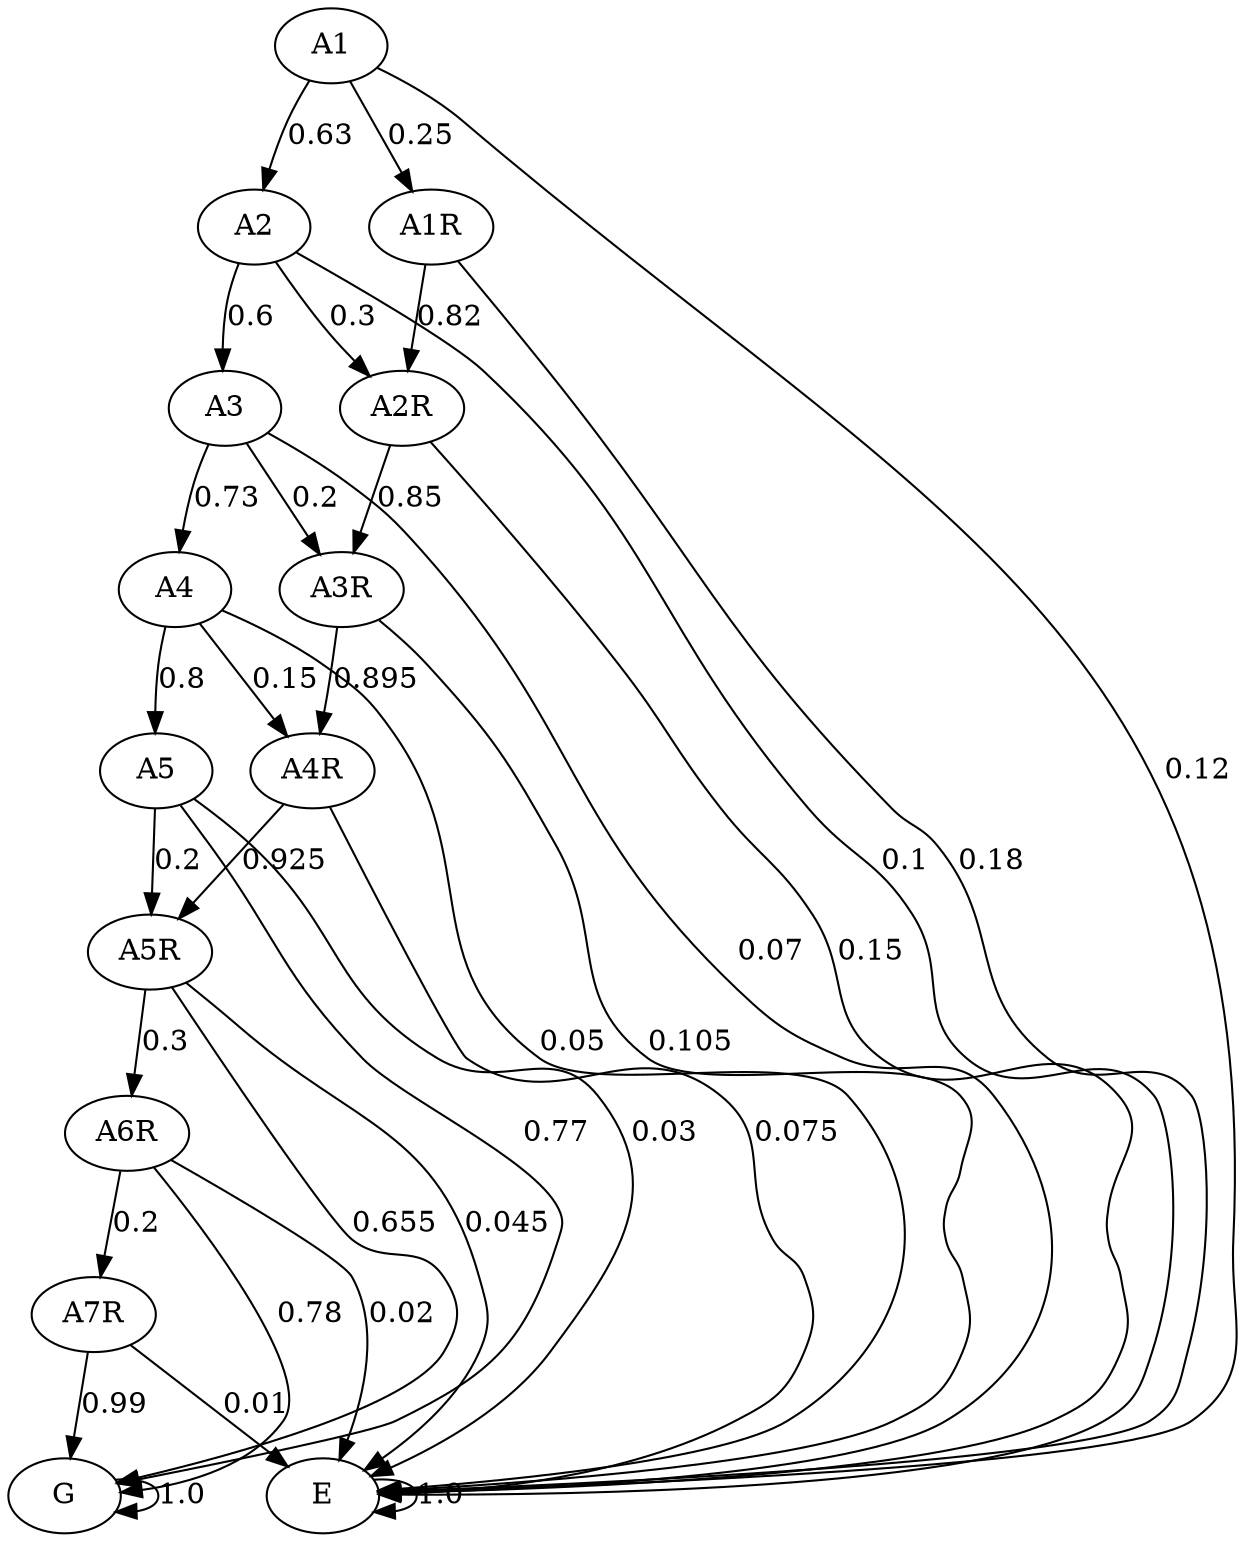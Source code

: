 digraph  {
A1;
A2;
A3;
A4;
A5;
A1R;
A2R;
A3R;
A4R;
A5R;
A6R;
A7R;
G;
E;
A1 -> A2  [key=0, label="0.63", weight="0.63"];
A1 -> A1R  [key=0, label="0.25", weight="0.25"];
A1 -> E  [key=0, label="0.12", weight="0.12"];
A2 -> A3  [key=0, label="0.6", weight="0.6"];
A2 -> A2R  [key=0, label="0.3", weight="0.3"];
A2 -> E  [key=0, label="0.1", weight="0.1"];
A3 -> A4  [key=0, label="0.73", weight="0.73"];
A3 -> A3R  [key=0, label="0.2", weight="0.2"];
A3 -> E  [key=0, label="0.07", weight="0.07"];
A4 -> A5  [key=0, label="0.8", weight="0.8"];
A4 -> A4R  [key=0, label="0.15", weight="0.15"];
A4 -> E  [key=0, label="0.05", weight="0.05"];
A5 -> A5R  [key=0, label="0.2", weight="0.2"];
A5 -> G  [key=0, label="0.77", weight="0.77"];
A5 -> E  [key=0, label="0.03", weight="0.03"];
A1R -> A2R  [key=0, label="0.82", weight="0.82"];
A1R -> E  [key=0, label="0.18", weight="0.18"];
A2R -> A3R  [key=0, label="0.85", weight="0.85"];
A2R -> E  [key=0, label="0.15", weight="0.15"];
A3R -> A4R  [key=0, label="0.895", weight="0.895"];
A3R -> E  [key=0, label="0.105", weight="0.105"];
A4R -> A5R  [key=0, label="0.925", weight="0.925"];
A4R -> E  [key=0, label="0.075", weight="0.075"];
A5R -> A6R  [key=0, label="0.3", weight="0.3"];
A5R -> G  [key=0, label="0.655", weight="0.655"];
A5R -> E  [key=0, label="0.045", weight="0.045"];
A6R -> A7R  [key=0, label="0.2", weight="0.2"];
A6R -> G  [key=0, label="0.78", weight="0.78"];
A6R -> E  [key=0, label="0.02", weight="0.02"];
A7R -> G  [key=0, label="0.99", weight="0.99"];
A7R -> E  [key=0, label="0.01", weight="0.01"];
G -> G  [key=0, label="1.0", weight="1.0"];
E -> E  [key=0, label="1.0", weight="1.0"];
}

